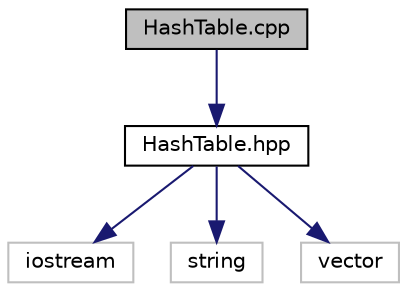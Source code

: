 digraph "HashTable.cpp"
{
 // LATEX_PDF_SIZE
  edge [fontname="Helvetica",fontsize="10",labelfontname="Helvetica",labelfontsize="10"];
  node [fontname="Helvetica",fontsize="10",shape=record];
  Node1 [label="HashTable.cpp",height=0.2,width=0.4,color="black", fillcolor="grey75", style="filled", fontcolor="black",tooltip="Definicion de metodos de la clase HashTable."];
  Node1 -> Node2 [color="midnightblue",fontsize="10",style="solid",fontname="Helvetica"];
  Node2 [label="HashTable.hpp",height=0.2,width=0.4,color="black", fillcolor="white", style="filled",URL="$_hash_table_8hpp.html",tooltip="Struct de los nodos para la slinked lists del Hash table y la clase de Hash-Table."];
  Node2 -> Node3 [color="midnightblue",fontsize="10",style="solid",fontname="Helvetica"];
  Node3 [label="iostream",height=0.2,width=0.4,color="grey75", fillcolor="white", style="filled",tooltip=" "];
  Node2 -> Node4 [color="midnightblue",fontsize="10",style="solid",fontname="Helvetica"];
  Node4 [label="string",height=0.2,width=0.4,color="grey75", fillcolor="white", style="filled",tooltip=" "];
  Node2 -> Node5 [color="midnightblue",fontsize="10",style="solid",fontname="Helvetica"];
  Node5 [label="vector",height=0.2,width=0.4,color="grey75", fillcolor="white", style="filled",tooltip=" "];
}

